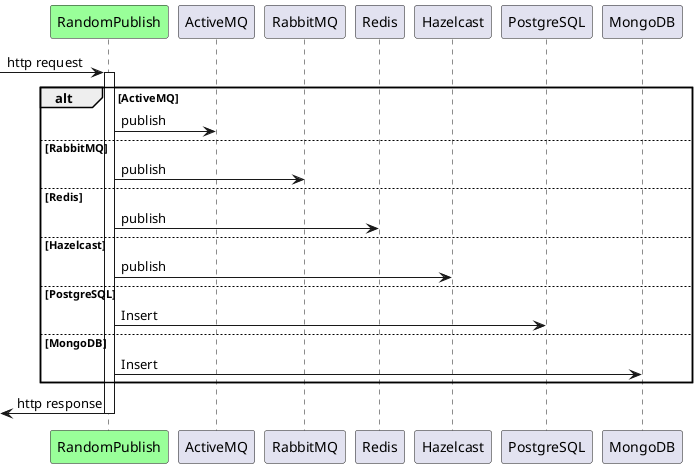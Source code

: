 @startuml randompublish-quarkus
participant RandomPublish as RandomPublish #99FF99
[-> RandomPublish  : http request
activate RandomPublish
alt ActiveMQ
    RandomPublish -> ActiveMQ: publish
else RabbitMQ
    RandomPublish -> RabbitMQ: publish
else Redis
    RandomPublish -> Redis: publish
else Hazelcast
    RandomPublish -> Hazelcast: publish
else PostgreSQL
    RandomPublish -> PostgreSQL: Insert
else MongoDB
    RandomPublish -> MongoDB: Insert
end
[<- RandomPublish : http response
deactivate RandomPublish
@enduml